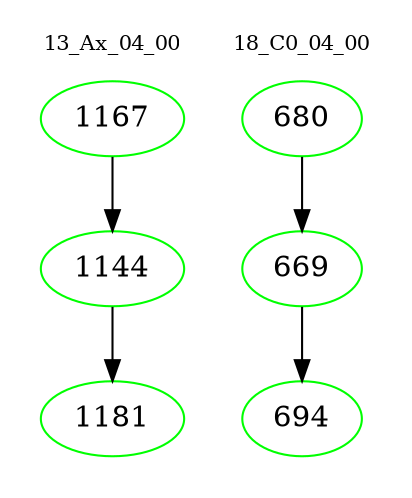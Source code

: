 digraph{
subgraph cluster_0 {
color = white
label = "13_Ax_04_00";
fontsize=10;
T0_1167 [label="1167", color="green"]
T0_1167 -> T0_1144 [color="black"]
T0_1144 [label="1144", color="green"]
T0_1144 -> T0_1181 [color="black"]
T0_1181 [label="1181", color="green"]
}
subgraph cluster_1 {
color = white
label = "18_C0_04_00";
fontsize=10;
T1_680 [label="680", color="green"]
T1_680 -> T1_669 [color="black"]
T1_669 [label="669", color="green"]
T1_669 -> T1_694 [color="black"]
T1_694 [label="694", color="green"]
}
}
